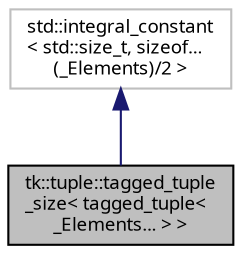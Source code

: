 digraph "tk::tuple::tagged_tuple_size&lt; tagged_tuple&lt; _Elements... &gt; &gt;"
{
 // INTERACTIVE_SVG=YES
  bgcolor="transparent";
  edge [fontname="sans-serif",fontsize="9",labelfontname="sans-serif",labelfontsize="9"];
  node [fontname="sans-serif",fontsize="9",shape=record];
  Node1 [label="tk::tuple::tagged_tuple\l_size\< tagged_tuple\< \l_Elements... \> \>",height=0.2,width=0.4,color="black", fillcolor="grey75", style="filled", fontcolor="black"];
  Node2 -> Node1 [dir="back",color="midnightblue",fontsize="9",style="solid",fontname="sans-serif"];
  Node2 [label="std::integral_constant\l\< std::size_t, sizeof...\l(_Elements)/2 \>",height=0.2,width=0.4,color="grey75"];
}

